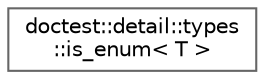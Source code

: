 digraph "Graphical Class Hierarchy"
{
 // LATEX_PDF_SIZE
  bgcolor="transparent";
  edge [fontname=Helvetica,fontsize=10,labelfontname=Helvetica,labelfontsize=10];
  node [fontname=Helvetica,fontsize=10,shape=box,height=0.2,width=0.4];
  rankdir="LR";
  Node0 [id="Node000000",label="doctest::detail::types\l::is_enum\< T \>",height=0.2,width=0.4,color="grey40", fillcolor="white", style="filled",URL="$structdoctest_1_1detail_1_1types_1_1is__enum.html",tooltip=" "];
}
